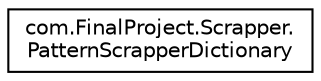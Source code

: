 digraph "Graphical Class Hierarchy"
{
 // LATEX_PDF_SIZE
  edge [fontname="Helvetica",fontsize="10",labelfontname="Helvetica",labelfontsize="10"];
  node [fontname="Helvetica",fontsize="10",shape=record];
  rankdir="LR";
  Node0 [label="com.FinalProject.Scrapper.\lPatternScrapperDictionary",height=0.2,width=0.4,color="black", fillcolor="white", style="filled",URL="$classcom_1_1FinalProject_1_1Scrapper_1_1PatternScrapperDictionary.html",tooltip=" "];
}
